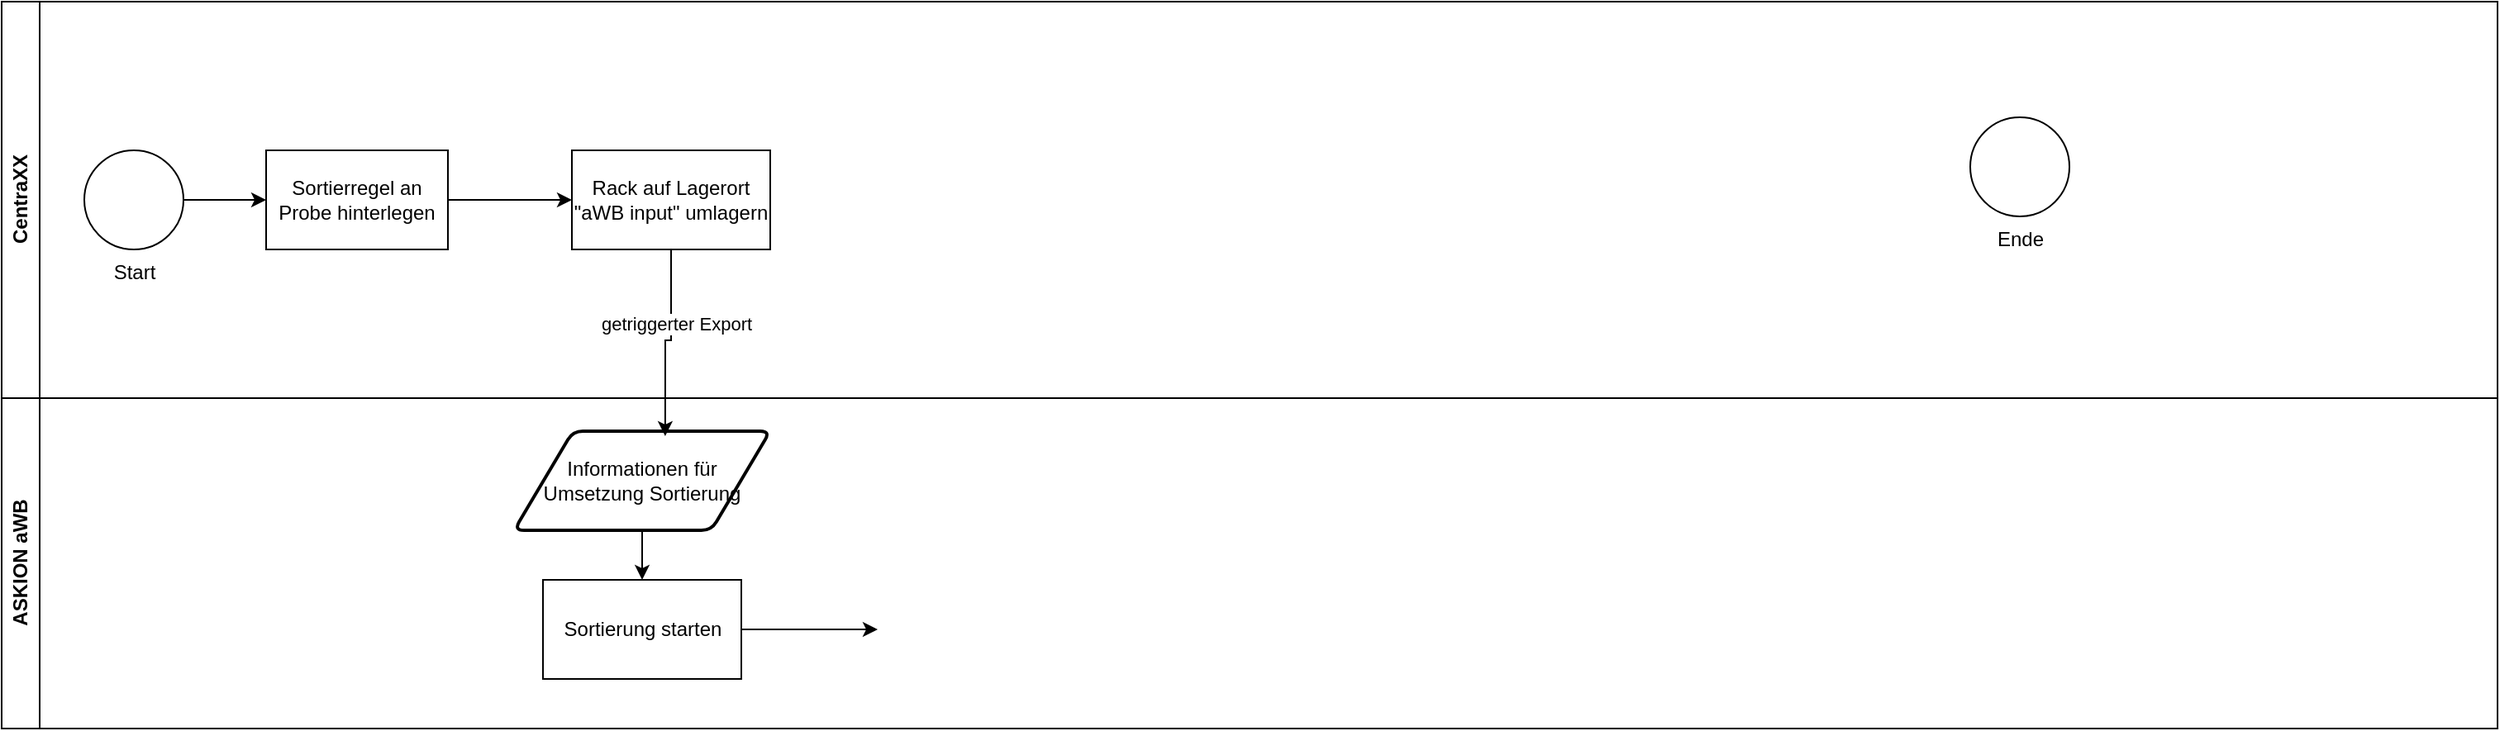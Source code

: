 <mxfile version="24.7.6">
  <diagram name="Seite-1" id="6KNFjC9qvMSSYQJPCamY">
    <mxGraphModel dx="1858" dy="1086" grid="1" gridSize="10" guides="1" tooltips="1" connect="1" arrows="1" fold="1" page="1" pageScale="1" pageWidth="827" pageHeight="1169" math="0" shadow="0">
      <root>
        <mxCell id="0" />
        <mxCell id="1" parent="0" />
        <mxCell id="c_SHFbjMTj0HTDH2dX4E-4" style="edgeStyle=orthogonalEdgeStyle;rounded=0;orthogonalLoop=1;jettySize=auto;html=1;" edge="1" parent="1" source="c_SHFbjMTj0HTDH2dX4E-1" target="c_SHFbjMTj0HTDH2dX4E-3">
          <mxGeometry relative="1" as="geometry" />
        </mxCell>
        <mxCell id="c_SHFbjMTj0HTDH2dX4E-1" value="Start" style="verticalLabelPosition=bottom;verticalAlign=top;html=1;shape=mxgraph.flowchart.on-page_reference;" vertex="1" parent="1">
          <mxGeometry x="100" y="220" width="60" height="60" as="geometry" />
        </mxCell>
        <mxCell id="c_SHFbjMTj0HTDH2dX4E-6" value="" style="edgeStyle=orthogonalEdgeStyle;rounded=0;orthogonalLoop=1;jettySize=auto;html=1;" edge="1" parent="1" source="c_SHFbjMTj0HTDH2dX4E-3" target="c_SHFbjMTj0HTDH2dX4E-5">
          <mxGeometry relative="1" as="geometry" />
        </mxCell>
        <mxCell id="c_SHFbjMTj0HTDH2dX4E-3" value="Sortierregel an Probe hinterlegen" style="rounded=0;whiteSpace=wrap;html=1;" vertex="1" parent="1">
          <mxGeometry x="210" y="220" width="110" height="60" as="geometry" />
        </mxCell>
        <mxCell id="c_SHFbjMTj0HTDH2dX4E-5" value="Rack auf Lagerort &quot;aWB input&quot; umlagern" style="whiteSpace=wrap;html=1;rounded=0;" vertex="1" parent="1">
          <mxGeometry x="395" y="220" width="120" height="60" as="geometry" />
        </mxCell>
        <mxCell id="c_SHFbjMTj0HTDH2dX4E-7" value="ASKION aWB" style="swimlane;horizontal=0;whiteSpace=wrap;html=1;" vertex="1" parent="1">
          <mxGeometry x="50" y="370" width="1510" height="200" as="geometry" />
        </mxCell>
        <mxCell id="c_SHFbjMTj0HTDH2dX4E-16" style="edgeStyle=orthogonalEdgeStyle;rounded=0;orthogonalLoop=1;jettySize=auto;html=1;" edge="1" parent="c_SHFbjMTj0HTDH2dX4E-7" source="c_SHFbjMTj0HTDH2dX4E-12">
          <mxGeometry relative="1" as="geometry">
            <mxPoint x="530" y="140" as="targetPoint" />
          </mxGeometry>
        </mxCell>
        <mxCell id="c_SHFbjMTj0HTDH2dX4E-12" value="Sortierung starten" style="rounded=0;whiteSpace=wrap;html=1;" vertex="1" parent="c_SHFbjMTj0HTDH2dX4E-7">
          <mxGeometry x="327.5" y="110" width="120" height="60" as="geometry" />
        </mxCell>
        <mxCell id="c_SHFbjMTj0HTDH2dX4E-9" value="Informationen für Umsetzung Sortierung" style="shape=parallelogram;html=1;strokeWidth=2;perimeter=parallelogramPerimeter;whiteSpace=wrap;rounded=1;arcSize=12;size=0.23;" vertex="1" parent="c_SHFbjMTj0HTDH2dX4E-7">
          <mxGeometry x="310" y="20" width="155" height="60" as="geometry" />
        </mxCell>
        <mxCell id="c_SHFbjMTj0HTDH2dX4E-14" style="edgeStyle=orthogonalEdgeStyle;rounded=0;orthogonalLoop=1;jettySize=auto;html=1;" edge="1" parent="c_SHFbjMTj0HTDH2dX4E-7" source="c_SHFbjMTj0HTDH2dX4E-9" target="c_SHFbjMTj0HTDH2dX4E-12">
          <mxGeometry relative="1" as="geometry" />
        </mxCell>
        <mxCell id="c_SHFbjMTj0HTDH2dX4E-8" value="CentraXX" style="swimlane;horizontal=0;whiteSpace=wrap;html=1;" vertex="1" parent="1">
          <mxGeometry x="50" y="130" width="1510" height="240" as="geometry" />
        </mxCell>
        <mxCell id="c_SHFbjMTj0HTDH2dX4E-15" value="Ende" style="verticalLabelPosition=bottom;verticalAlign=top;html=1;shape=mxgraph.flowchart.on-page_reference;" vertex="1" parent="c_SHFbjMTj0HTDH2dX4E-8">
          <mxGeometry x="1191" y="70" width="60" height="60" as="geometry" />
        </mxCell>
        <mxCell id="c_SHFbjMTj0HTDH2dX4E-10" style="edgeStyle=orthogonalEdgeStyle;rounded=0;orthogonalLoop=1;jettySize=auto;html=1;entryX=0.59;entryY=0.05;entryDx=0;entryDy=0;entryPerimeter=0;" edge="1" parent="1" source="c_SHFbjMTj0HTDH2dX4E-5" target="c_SHFbjMTj0HTDH2dX4E-9">
          <mxGeometry relative="1" as="geometry" />
        </mxCell>
        <mxCell id="c_SHFbjMTj0HTDH2dX4E-11" value="getriggerter Export" style="edgeLabel;html=1;align=center;verticalAlign=middle;resizable=0;points=[];" vertex="1" connectable="0" parent="c_SHFbjMTj0HTDH2dX4E-10">
          <mxGeometry x="-0.234" y="3" relative="1" as="geometry">
            <mxPoint as="offset" />
          </mxGeometry>
        </mxCell>
      </root>
    </mxGraphModel>
  </diagram>
</mxfile>
